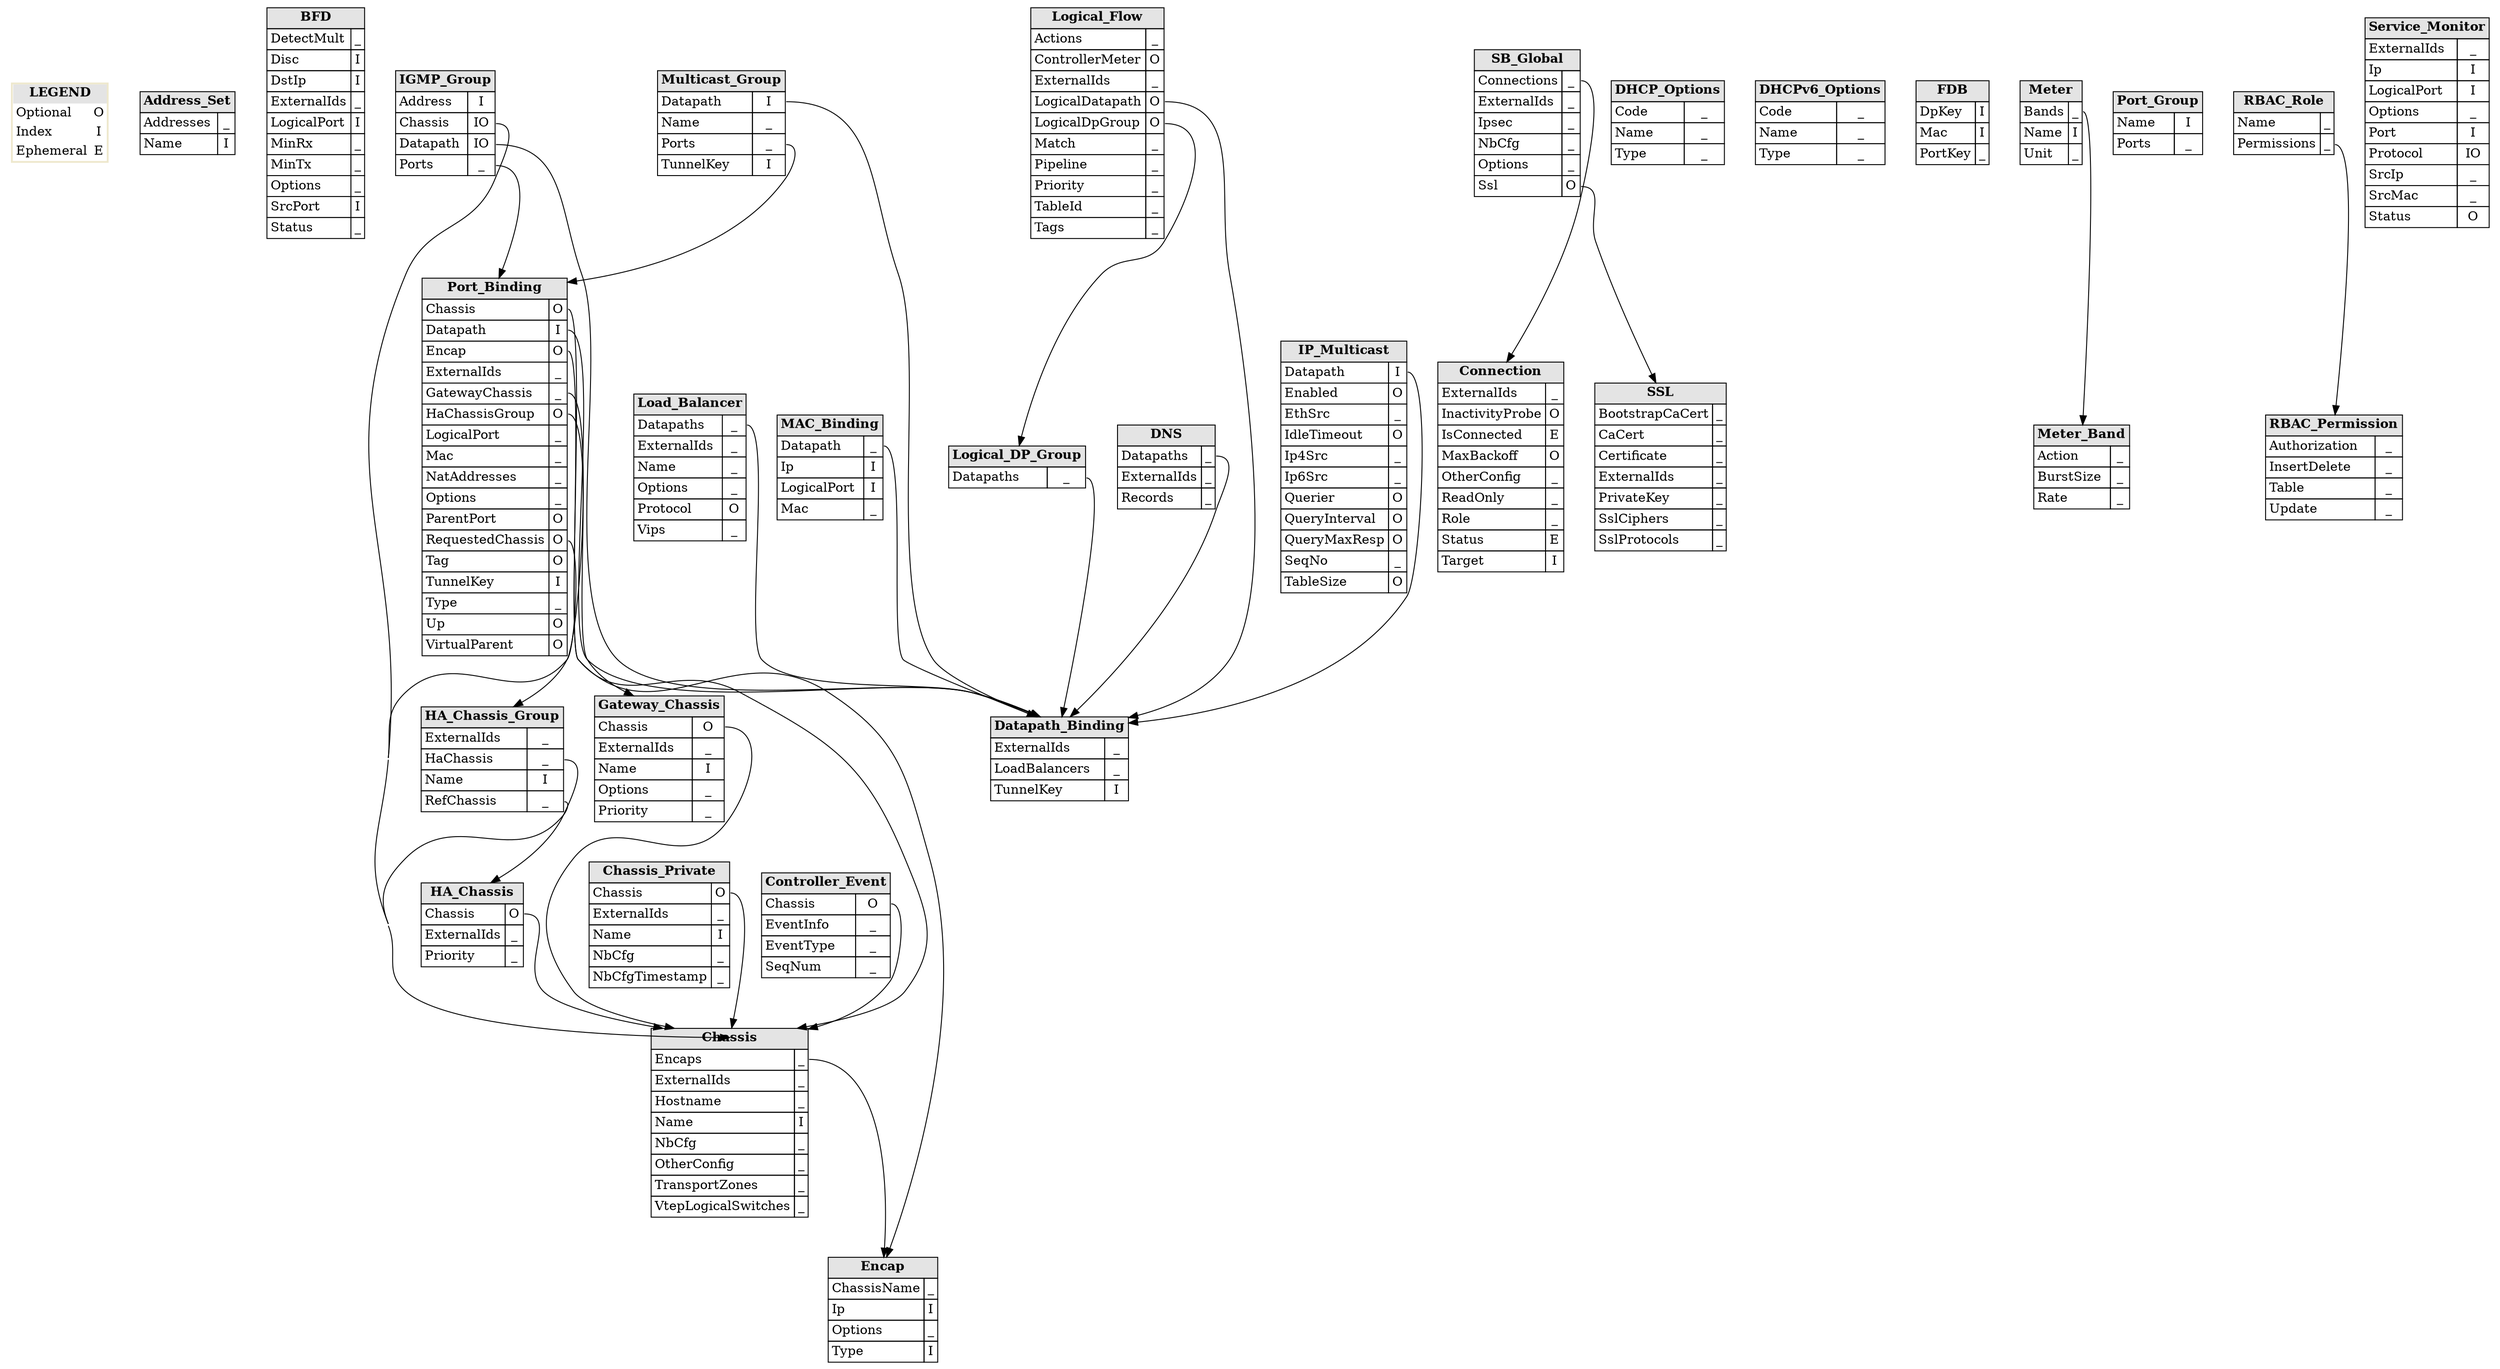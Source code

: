 digraph {
    concentrate=True;
    node [shape="none" fontsize="14"]
    edge [fontname="Helvetica,Arial,sans-serif"]

    LEGEND [tooltip="" label=<      
    <TABLE BORDER="2" COLOR="cornsilk2" CELLBORDER="0" CELLSPACING="0" CELLPADDING="3">
      <TR>
        <TD ALIGN="center" BGCOLOR="#E4E4E4" COLSPAN="2"><B>LEGEND</B></TD>
      </TR>
      <TR>
        <TD ALIGN="left">Optional</TD><TD>O</TD>
      </TR>
      <TR>
        <TD ALIGN="left">Index</TD><TD>I</TD>
      </TR>
      <TR>
        <TD ALIGN="left">Ephemeral</TD><TD>E</TD>
      </TR>
    </TABLE>
    >];
    Address_Set [tooltip="This table contains address sets synced from the table in the <B>OVN_Northbound</B> database and address sets generated from the table in the <B>OVN_Northbound</B> database.  See the documentation for the table and table in the <B>OVN_Northbound</B>      database for details." label=<      
    <TABLE BORDER="0" CELLBORDER="1" CELLSPACING="0" CELLPADDING="3">
      <TR>
        <TD ALIGN="center" PORT="input" BGCOLOR="#E4E4E4" COLSPAN="2"><B>Address_Set</B></TD>
      </TR>
      <TR>
        <TD ALIGN="left">Addresses</TD><TD>_</TD>
      </TR>
      <TR>
        <TD ALIGN="left">Name</TD><TD>I</TD>
      </TR>
    </TABLE>
    >];
    BFD [tooltip="Contains BFD parameter for ovn-controller bfd configuration." label=<      
    <TABLE BORDER="0" CELLBORDER="1" CELLSPACING="0" CELLPADDING="3">
      <TR>
        <TD ALIGN="center" PORT="input" BGCOLOR="#E4E4E4" COLSPAN="2"><B>BFD</B></TD>
      </TR>
      <TR>
        <TD ALIGN="left">DetectMult</TD><TD>_</TD>
      </TR>
      <TR>
        <TD ALIGN="left">Disc</TD><TD>I</TD>
      </TR>
      <TR>
        <TD ALIGN="left">DstIp</TD><TD>I</TD>
      </TR>
      <TR>
        <TD ALIGN="left">ExternalIds</TD><TD>_</TD>
      </TR>
      <TR>
        <TD ALIGN="left">LogicalPort</TD><TD>I</TD>
      </TR>
      <TR>
        <TD ALIGN="left">MinRx</TD><TD>_</TD>
      </TR>
      <TR>
        <TD ALIGN="left">MinTx</TD><TD>_</TD>
      </TR>
      <TR>
        <TD ALIGN="left">Options</TD><TD>_</TD>
      </TR>
      <TR>
        <TD ALIGN="left">SrcPort</TD><TD>I</TD>
      </TR>
      <TR>
        <TD ALIGN="left">Status</TD><TD>_</TD>
      </TR>
    </TABLE>
    >];
    Chassis [tooltip="Each row in this table represents a hypervisor or gateway (a chassis) in the physical network.  Each chassis, via      /, adds and updates its own row, and keeps a copy of the remaining rows to determine how to reach other hypervisors.  When a chassis shuts down gracefully, it should remove its own row.  (This is not critical because resources hosted on the chassis are equally unreachable regardless of whether the row is present.)  If a chassis shuts down permanently without removing its row, some kind of manual or automatic cleanup is eventually needed; we can devise a process for that as necessary." label=<      
    <TABLE BORDER="0" CELLBORDER="1" CELLSPACING="0" CELLPADDING="3">
      <TR>
        <TD ALIGN="center" PORT="input" BGCOLOR="#E4E4E4" COLSPAN="2"><B>Chassis</B></TD>
      </TR>
      <TR>
        <TD ALIGN="left">Encaps</TD><TD PORT="O0">_</TD>
      </TR>
      <TR>
        <TD ALIGN="left">ExternalIds</TD><TD>_</TD>
      </TR>
      <TR>
        <TD ALIGN="left">Hostname</TD><TD>_</TD>
      </TR>
      <TR>
        <TD ALIGN="left">Name</TD><TD>I</TD>
      </TR>
      <TR>
        <TD ALIGN="left">NbCfg</TD><TD>_</TD>
      </TR>
      <TR>
        <TD ALIGN="left">OtherConfig</TD><TD>_</TD>
      </TR>
      <TR>
        <TD ALIGN="left">TransportZones</TD><TD>_</TD>
      </TR>
      <TR>
        <TD ALIGN="left">VtepLogicalSwitches</TD><TD>_</TD>
      </TR>
    </TABLE>
    >];
    Chassis_Private [tooltip="Each row in this table maintains per chassis private data that are accessed only by the owning chassis (write only) and ovn-northd, not by any other chassis.  These data are stored in this separate table instead of the <B>Chassis</B> table for performance considerations:      the rows in this table can be conditionally monitored by chassises so that each chassis only get update notifications for its own row, to avoid unnecessary chassis private data update flooding in a large scale deployment." label=<      
    <TABLE BORDER="0" CELLBORDER="1" CELLSPACING="0" CELLPADDING="3">
      <TR>
        <TD ALIGN="center" PORT="input" BGCOLOR="#E4E4E4" COLSPAN="2"><B>Chassis_Private</B></TD>
      </TR>
      <TR>
        <TD ALIGN="left">Chassis</TD><TD PORT="O0">O</TD>
      </TR>
      <TR>
        <TD ALIGN="left">ExternalIds</TD><TD>_</TD>
      </TR>
      <TR>
        <TD ALIGN="left">Name</TD><TD>I</TD>
      </TR>
      <TR>
        <TD ALIGN="left">NbCfg</TD><TD>_</TD>
      </TR>
      <TR>
        <TD ALIGN="left">NbCfgTimestamp</TD><TD>_</TD>
      </TR>
    </TABLE>
    >];
    Connection [tooltip="Configuration for a database connection to an Open vSwitch database      (OVSDB) client.  This table primarily configures the Open vSwitch database server      ().  The Open vSwitch database server can initiate and maintain active connections to remote clients.  It can also listen for database connections." label=<      
    <TABLE BORDER="0" CELLBORDER="1" CELLSPACING="0" CELLPADDING="3">
      <TR>
        <TD ALIGN="center" PORT="input" BGCOLOR="#E4E4E4" COLSPAN="2"><B>Connection</B></TD>
      </TR>
      <TR>
        <TD ALIGN="left">ExternalIds</TD><TD>_</TD>
      </TR>
      <TR>
        <TD ALIGN="left">InactivityProbe</TD><TD>O</TD>
      </TR>
      <TR>
        <TD ALIGN="left">IsConnected</TD><TD>E</TD>
      </TR>
      <TR>
        <TD ALIGN="left">MaxBackoff</TD><TD>O</TD>
      </TR>
      <TR>
        <TD ALIGN="left">OtherConfig</TD><TD>_</TD>
      </TR>
      <TR>
        <TD ALIGN="left">ReadOnly</TD><TD>_</TD>
      </TR>
      <TR>
        <TD ALIGN="left">Role</TD><TD>_</TD>
      </TR>
      <TR>
        <TD ALIGN="left">Status</TD><TD>E</TD>
      </TR>
      <TR>
        <TD ALIGN="left">Target</TD><TD>I</TD>
      </TR>
    </TABLE>
    >];
    Controller_Event [tooltip="Database table used by to report CMS related events. Please note there is no guarantee a given event is written exactly once in the db. It is CMS responsibility to squash duplicated lines or to filter out duplicated events" label=<      
    <TABLE BORDER="0" CELLBORDER="1" CELLSPACING="0" CELLPADDING="3">
      <TR>
        <TD ALIGN="center" PORT="input" BGCOLOR="#E4E4E4" COLSPAN="2"><B>Controller_Event</B></TD>
      </TR>
      <TR>
        <TD ALIGN="left">Chassis</TD><TD PORT="O0">O</TD>
      </TR>
      <TR>
        <TD ALIGN="left">EventInfo</TD><TD>_</TD>
      </TR>
      <TR>
        <TD ALIGN="left">EventType</TD><TD>_</TD>
      </TR>
      <TR>
        <TD ALIGN="left">SeqNum</TD><TD>_</TD>
      </TR>
    </TABLE>
    >];
    DHCP_Options [tooltip="Each row in this table stores the DHCP Options supported by native OVN DHCP.  populates this table with the supported DHCP options.  looks up this table to get the DHCP codes of the DHCP options defined in the put_dhcp_opts action.  Please refer to the RFC 2132 for the possible list of DHCP options that can be defined here." label=<      
    <TABLE BORDER="0" CELLBORDER="1" CELLSPACING="0" CELLPADDING="3">
      <TR>
        <TD ALIGN="center" PORT="input" BGCOLOR="#E4E4E4" COLSPAN="2"><B>DHCP_Options</B></TD>
      </TR>
      <TR>
        <TD ALIGN="left">Code</TD><TD>_</TD>
      </TR>
      <TR>
        <TD ALIGN="left">Name</TD><TD>_</TD>
      </TR>
      <TR>
        <TD ALIGN="left">Type</TD><TD>_</TD>
      </TR>
    </TABLE>
    >];
    DHCPv6_Options [tooltip="Each row in this table stores the DHCPv6 Options supported by native OVN DHCPv6.  populates this table with the supported DHCPv6 options.  looks up this table to get the DHCPv6 codes of the DHCPv6 options defined in the action. Please refer to RFC 3315 and RFC 3646 for the list of DHCPv6 options that can be defined here." label=<      
    <TABLE BORDER="0" CELLBORDER="1" CELLSPACING="0" CELLPADDING="3">
      <TR>
        <TD ALIGN="center" PORT="input" BGCOLOR="#E4E4E4" COLSPAN="2"><B>DHCPv6_Options</B></TD>
      </TR>
      <TR>
        <TD ALIGN="left">Code</TD><TD>_</TD>
      </TR>
      <TR>
        <TD ALIGN="left">Name</TD><TD>_</TD>
      </TR>
      <TR>
        <TD ALIGN="left">Type</TD><TD>_</TD>
      </TR>
    </TABLE>
    >];
    DNS [tooltip="Each row in this table stores the DNS records. The OVN action uses this table for DNS resolution." label=<      
    <TABLE BORDER="0" CELLBORDER="1" CELLSPACING="0" CELLPADDING="3">
      <TR>
        <TD ALIGN="center" PORT="input" BGCOLOR="#E4E4E4" COLSPAN="2"><B>DNS</B></TD>
      </TR>
      <TR>
        <TD ALIGN="left">Datapaths</TD><TD PORT="O0">_</TD>
      </TR>
      <TR>
        <TD ALIGN="left">ExternalIds</TD><TD>_</TD>
      </TR>
      <TR>
        <TD ALIGN="left">Records</TD><TD>_</TD>
      </TR>
    </TABLE>
    >];
    Datapath_Binding [tooltip="Each row in this table represents a logical datapath, which implements a logical pipeline among the ports in the <B>Port_Binding</B> table associated with it.  In practice, the pipeline in a given logical datapath implements either a logical switch or a logical router.  The main purpose of a row in this table is provide a physical binding for a logical datapath.  A logical datapath does not have a physical location, so its physical binding information is limited: just .  The rest of the data in this table does not affect packet forwarding." label=<      
    <TABLE BORDER="0" CELLBORDER="1" CELLSPACING="0" CELLPADDING="3">
      <TR>
        <TD ALIGN="center" PORT="input" BGCOLOR="#E4E4E4" COLSPAN="2"><B>Datapath_Binding</B></TD>
      </TR>
      <TR>
        <TD ALIGN="left">ExternalIds</TD><TD>_</TD>
      </TR>
      <TR>
        <TD ALIGN="left">LoadBalancers</TD><TD>_</TD>
      </TR>
      <TR>
        <TD ALIGN="left">TunnelKey</TD><TD>I</TD>
      </TR>
    </TABLE>
    >];
    Encap [tooltip="The <B>Chassis</B> column in the table refers to rows in this table to identify how OVN may transmit logical dataplane packets to this chassis.  Each chassis, via (8) or      (8), adds and updates its own rows and keeps a copy of the remaining rows to determine how to reach other chassis." label=<      
    <TABLE BORDER="0" CELLBORDER="1" CELLSPACING="0" CELLPADDING="3">
      <TR>
        <TD ALIGN="center" PORT="input" BGCOLOR="#E4E4E4" COLSPAN="2"><B>Encap</B></TD>
      </TR>
      <TR>
        <TD ALIGN="left">ChassisName</TD><TD>_</TD>
      </TR>
      <TR>
        <TD ALIGN="left">Ip</TD><TD>I</TD>
      </TR>
      <TR>
        <TD ALIGN="left">Options</TD><TD>_</TD>
      </TR>
      <TR>
        <TD ALIGN="left">Type</TD><TD>I</TD>
      </TR>
    </TABLE>
    >];
    FDB [tooltip="This table is primarily used to learn the MACs observed on a VIF      (or a localnet port with 'localnet_learn_fdb' enabled)      which belongs to a record in whose port security is disabled and 'unknown' address set.  If port security is disabled on a record, OVN should allow traffic with any source mac from the VIF.  This table will be used to deliver a packet to the VIF, If a packet's is learnt." label=<      
    <TABLE BORDER="0" CELLBORDER="1" CELLSPACING="0" CELLPADDING="3">
      <TR>
        <TD ALIGN="center" PORT="input" BGCOLOR="#E4E4E4" COLSPAN="2"><B>FDB</B></TD>
      </TR>
      <TR>
        <TD ALIGN="left">DpKey</TD><TD>I</TD>
      </TR>
      <TR>
        <TD ALIGN="left">Mac</TD><TD>I</TD>
      </TR>
      <TR>
        <TD ALIGN="left">PortKey</TD><TD>_</TD>
      </TR>
    </TABLE>
    >];
    Gateway_Chassis [tooltip="Association of <B>Port_Binding</B> rows of <B>type</B>  to a <B>Chassis</B>. The traffic going out through a specific port will be redirected to a chassis, or a set of them in high availability configurations." label=<      
    <TABLE BORDER="0" CELLBORDER="1" CELLSPACING="0" CELLPADDING="3">
      <TR>
        <TD ALIGN="center" PORT="input" BGCOLOR="#E4E4E4" COLSPAN="2"><B>Gateway_Chassis</B></TD>
      </TR>
      <TR>
        <TD ALIGN="left">Chassis</TD><TD PORT="O0">O</TD>
      </TR>
      <TR>
        <TD ALIGN="left">ExternalIds</TD><TD>_</TD>
      </TR>
      <TR>
        <TD ALIGN="left">Name</TD><TD>I</TD>
      </TR>
      <TR>
        <TD ALIGN="left">Options</TD><TD>_</TD>
      </TR>
      <TR>
        <TD ALIGN="left">Priority</TD><TD>_</TD>
      </TR>
    </TABLE>
    >];
    HA_Chassis [tooltip="" label=<      
    <TABLE BORDER="0" CELLBORDER="1" CELLSPACING="0" CELLPADDING="3">
      <TR>
        <TD ALIGN="center" PORT="input" BGCOLOR="#E4E4E4" COLSPAN="2"><B>HA_Chassis</B></TD>
      </TR>
      <TR>
        <TD ALIGN="left">Chassis</TD><TD PORT="O0">O</TD>
      </TR>
      <TR>
        <TD ALIGN="left">ExternalIds</TD><TD>_</TD>
      </TR>
      <TR>
        <TD ALIGN="left">Priority</TD><TD>_</TD>
      </TR>
    </TABLE>
    >];
    HA_Chassis_Group [tooltip="Table representing a group of chassis which can provide High availability services. Each chassis in the group is represented by the table <B>HA_Chassis</B>. The HA chassis with highest priority will be the master of this group. If the master chassis failover is detected, the HA chassis with the next higher priority takes over the responsibility of providing the HA. If column of the table <B>Port_Binding</B> references this table, then this HA chassis group provides the gateway functionality and redirects the gateway traffic to the master of this group." label=<      
    <TABLE BORDER="0" CELLBORDER="1" CELLSPACING="0" CELLPADDING="3">
      <TR>
        <TD ALIGN="center" PORT="input" BGCOLOR="#E4E4E4" COLSPAN="2"><B>HA_Chassis_Group</B></TD>
      </TR>
      <TR>
        <TD ALIGN="left">ExternalIds</TD><TD>_</TD>
      </TR>
      <TR>
        <TD ALIGN="left">HaChassis</TD><TD PORT="O1">_</TD>
      </TR>
      <TR>
        <TD ALIGN="left">Name</TD><TD>I</TD>
      </TR>
      <TR>
        <TD ALIGN="left">RefChassis</TD><TD PORT="O3">_</TD>
      </TR>
    </TABLE>
    >];
    IGMP_Group [tooltip="Contains learned IGMP groups indexed by address/datapath/chassis." label=<      
    <TABLE BORDER="0" CELLBORDER="1" CELLSPACING="0" CELLPADDING="3">
      <TR>
        <TD ALIGN="center" PORT="input" BGCOLOR="#E4E4E4" COLSPAN="2"><B>IGMP_Group</B></TD>
      </TR>
      <TR>
        <TD ALIGN="left">Address</TD><TD>I</TD>
      </TR>
      <TR>
        <TD ALIGN="left">Chassis</TD><TD PORT="O1">IO</TD>
      </TR>
      <TR>
        <TD ALIGN="left">Datapath</TD><TD PORT="O2">IO</TD>
      </TR>
      <TR>
        <TD ALIGN="left">Ports</TD><TD PORT="O3">_</TD>
      </TR>
    </TABLE>
    >];
    IP_Multicast [tooltip="IP Multicast configuration options. For now only applicable to IGMP." label=<      
    <TABLE BORDER="0" CELLBORDER="1" CELLSPACING="0" CELLPADDING="3">
      <TR>
        <TD ALIGN="center" PORT="input" BGCOLOR="#E4E4E4" COLSPAN="2"><B>IP_Multicast</B></TD>
      </TR>
      <TR>
        <TD ALIGN="left">Datapath</TD><TD PORT="O0">I</TD>
      </TR>
      <TR>
        <TD ALIGN="left">Enabled</TD><TD>O</TD>
      </TR>
      <TR>
        <TD ALIGN="left">EthSrc</TD><TD>_</TD>
      </TR>
      <TR>
        <TD ALIGN="left">IdleTimeout</TD><TD>O</TD>
      </TR>
      <TR>
        <TD ALIGN="left">Ip4Src</TD><TD>_</TD>
      </TR>
      <TR>
        <TD ALIGN="left">Ip6Src</TD><TD>_</TD>
      </TR>
      <TR>
        <TD ALIGN="left">Querier</TD><TD>O</TD>
      </TR>
      <TR>
        <TD ALIGN="left">QueryInterval</TD><TD>O</TD>
      </TR>
      <TR>
        <TD ALIGN="left">QueryMaxResp</TD><TD>O</TD>
      </TR>
      <TR>
        <TD ALIGN="left">SeqNo</TD><TD>_</TD>
      </TR>
      <TR>
        <TD ALIGN="left">TableSize</TD><TD>O</TD>
      </TR>
    </TABLE>
    >];
    Load_Balancer [tooltip="Each row represents a load balancer." label=<      
    <TABLE BORDER="0" CELLBORDER="1" CELLSPACING="0" CELLPADDING="3">
      <TR>
        <TD ALIGN="center" PORT="input" BGCOLOR="#E4E4E4" COLSPAN="2"><B>Load_Balancer</B></TD>
      </TR>
      <TR>
        <TD ALIGN="left">Datapaths</TD><TD PORT="O0">_</TD>
      </TR>
      <TR>
        <TD ALIGN="left">ExternalIds</TD><TD>_</TD>
      </TR>
      <TR>
        <TD ALIGN="left">Name</TD><TD>_</TD>
      </TR>
      <TR>
        <TD ALIGN="left">Options</TD><TD>_</TD>
      </TR>
      <TR>
        <TD ALIGN="left">Protocol</TD><TD>O</TD>
      </TR>
      <TR>
        <TD ALIGN="left">Vips</TD><TD>_</TD>
      </TR>
    </TABLE>
    >];
    Logical_DP_Group [tooltip="Each row in this table represents a group of logical datapaths referenced by the <B>Logical_Flow</B> column in the <B>Logical_Flow</B> table." label=<      
    <TABLE BORDER="0" CELLBORDER="1" CELLSPACING="0" CELLPADDING="3">
      <TR>
        <TD ALIGN="center" PORT="input" BGCOLOR="#E4E4E4" COLSPAN="2"><B>Logical_DP_Group</B></TD>
      </TR>
      <TR>
        <TD ALIGN="left">Datapaths</TD><TD PORT="O0">_</TD>
      </TR>
    </TABLE>
    >];
    Logical_Flow [tooltip="Each row in this table represents one logical flow.  populates this table with logical flows that implement the L2 and L3 topologies specified in the <B>OVN_Northbound</B> database.  Each hypervisor, via      , translates the logical flows into OpenFlow flows specific to its hypervisor and installs them into Open vSwitch.  Logical flows are expressed in an OVN-specific format, described here.  A logical datapath flow is much like an OpenFlow flow, except that the flows are written in terms of logical ports and logical datapaths instead of physical ports and physical datapaths.  Translation between logical and physical flows helps to ensure isolation between logical datapaths.  (The logical flow abstraction also allows the OVN centralized components to do less work, since they do not have to separately compute and push out physical flows to each chassis.)          The default action when no flow matches is to drop packets.  This following description focuses on the life cycle of a packet through a logical datapath, ignoring physical details of the implementation.  Please refer to in      (7) for the physical information.  The description here is written as if OVN itself executes these steps, but in fact OVN (that is, ) programs Open vSwitch, via OpenFlow and OVSDB, to execute them on its behalf.  At a high level, OVN passes each packet through the logical datapath's logical ingress pipeline, which may output the packet to one or more logical port or logical multicast groups.  For each such logical output port, OVN passes the packet through the datapath's logical egress pipeline, which may either drop the packet or deliver it to the destination.  Between the two pipelines, outputs to logical multicast groups are expanded into logical ports, so that the egress pipeline only processes a single logical output port at a time.  Between the two pipelines is also where, when necessary, OVN encapsulates a packet in a tunnel (or tunnels) to transmit to remote hypervisors.  In more detail, to start, OVN searches the <B>Logical_Flow</B>      table for a row with correct <B>logical_datapath</B> or a <B>logical_dp_group</B>, a <B>pipeline</B> of      , a <B>table_id</B> of 0, and a that is true for the packet.  If none is found, OVN drops the packet.  If OVN finds more than one, it chooses the match with the highest <B>priority</B>.  Then OVN executes each of the actions specified in the row's <B>actions</B> column, in the order specified.  Some actions, such as those to modify packet headers, require no further details.  The and actions are special.  The action causes the above process to be repeated recursively, except that OVN searches for <B>table_id</B> of 1 instead of 0.  Similarly, any action in a row found in that table would cause a further search for a <B>table_id</B> of 2, and so on.  When recursive processing completes, flow control returns to the action following .  The action also introduces recursion.  Its effect depends on the current value of the field.  Suppose designates a logical port.  First, OVN compares to ; if they are equal, it treats the as a no-op by default.  In the common case, where they are different, the packet enters the egress pipeline.  This transition to the egress pipeline discards register data, e.g.  ...  and connection tracking state, to achieve uniform behavior regardless of whether the egress pipeline is on a different hypervisor      (because registers aren't preserve across tunnel encapsulation).  To execute the egress pipeline, OVN again searches the table for a row with correct or a <B>logical_dp_group</B>, a <B>table_id</B> of 0, a <B>match</B> that is true for the packet, but now looking for a <B>pipeline</B> of      .  If no matching row is found, the output becomes a no-op.  Otherwise, OVN executes the actions for the matching flow (which is chosen from multiple, if necessary, as already described).  In the pipeline, the action acts as already described, except that it, of course, searches for flows.  The action, however, now directly outputs the packet to the output port (which is now fixed, because is read-only within the egress pipeline).  The description earlier assumed that referred to a logical port.  If it instead designates a logical multicast group, then the description above still applies, with the addition of fan-out from the logical multicast group to each logical port in the group.  For each member of the group, OVN executes the logical pipeline as described, with the logical output port replaced by the group member.  populates the <B>Logical_Flow</B> table with the logical flows described in detail in (8)." label=<      
    <TABLE BORDER="0" CELLBORDER="1" CELLSPACING="0" CELLPADDING="3">
      <TR>
        <TD ALIGN="center" PORT="input" BGCOLOR="#E4E4E4" COLSPAN="2"><B>Logical_Flow</B></TD>
      </TR>
      <TR>
        <TD ALIGN="left">Actions</TD><TD>_</TD>
      </TR>
      <TR>
        <TD ALIGN="left">ControllerMeter</TD><TD>O</TD>
      </TR>
      <TR>
        <TD ALIGN="left">ExternalIds</TD><TD>_</TD>
      </TR>
      <TR>
        <TD ALIGN="left">LogicalDatapath</TD><TD PORT="O3">O</TD>
      </TR>
      <TR>
        <TD ALIGN="left">LogicalDpGroup</TD><TD PORT="O4">O</TD>
      </TR>
      <TR>
        <TD ALIGN="left">Match</TD><TD>_</TD>
      </TR>
      <TR>
        <TD ALIGN="left">Pipeline</TD><TD>_</TD>
      </TR>
      <TR>
        <TD ALIGN="left">Priority</TD><TD>_</TD>
      </TR>
      <TR>
        <TD ALIGN="left">TableId</TD><TD>_</TD>
      </TR>
      <TR>
        <TD ALIGN="left">Tags</TD><TD>_</TD>
      </TR>
    </TABLE>
    >];
    MAC_Binding [tooltip="Each row in this table specifies a binding from an IP address to an Ethernet address that has been discovered through ARP (for IPv4) or neighbor discovery (for IPv6).  This table is primarily used to discover bindings on physical networks, because IP-to-MAC bindings for virtual machines are usually populated statically into the table.  This table expresses a functional relationship: (<B>logical_port</B>, <B>ip</B>) =      <B>mac</B>.  In outline, the lifetime of a logical router's MAC binding looks like this:" label=<      
    <TABLE BORDER="0" CELLBORDER="1" CELLSPACING="0" CELLPADDING="3">
      <TR>
        <TD ALIGN="center" PORT="input" BGCOLOR="#E4E4E4" COLSPAN="2"><B>MAC_Binding</B></TD>
      </TR>
      <TR>
        <TD ALIGN="left">Datapath</TD><TD PORT="O0">_</TD>
      </TR>
      <TR>
        <TD ALIGN="left">Ip</TD><TD>I</TD>
      </TR>
      <TR>
        <TD ALIGN="left">LogicalPort</TD><TD>I</TD>
      </TR>
      <TR>
        <TD ALIGN="left">Mac</TD><TD>_</TD>
      </TR>
    </TABLE>
    >];
    Meter [tooltip="Each row in this table represents a meter that can be used for QoS or rate-limiting." label=<      
    <TABLE BORDER="0" CELLBORDER="1" CELLSPACING="0" CELLPADDING="3">
      <TR>
        <TD ALIGN="center" PORT="input" BGCOLOR="#E4E4E4" COLSPAN="2"><B>Meter</B></TD>
      </TR>
      <TR>
        <TD ALIGN="left">Bands</TD><TD PORT="O0">_</TD>
      </TR>
      <TR>
        <TD ALIGN="left">Name</TD><TD>I</TD>
      </TR>
      <TR>
        <TD ALIGN="left">Unit</TD><TD>_</TD>
      </TR>
    </TABLE>
    >];
    Meter_Band [tooltip="Each row in this table represents a meter band which specifies the rate above which the configured action should be applied.  These bands are referenced by the <B>Meter</B> column in the <B>Meter</B> table." label=<      
    <TABLE BORDER="0" CELLBORDER="1" CELLSPACING="0" CELLPADDING="3">
      <TR>
        <TD ALIGN="center" PORT="input" BGCOLOR="#E4E4E4" COLSPAN="2"><B>Meter_Band</B></TD>
      </TR>
      <TR>
        <TD ALIGN="left">Action</TD><TD>_</TD>
      </TR>
      <TR>
        <TD ALIGN="left">BurstSize</TD><TD>_</TD>
      </TR>
      <TR>
        <TD ALIGN="left">Rate</TD><TD>_</TD>
      </TR>
    </TABLE>
    >];
    Multicast_Group [tooltip="The rows in this table define multicast groups of logical ports.  Multicast groups allow a single packet transmitted over a tunnel to a hypervisor to be delivered to multiple VMs on that hypervisor, which uses bandwidth more efficiently.  Each row in this table defines a logical multicast group numbered within <B>datapath</B>, whose logical ports are listed in the <B>ports</B> column." label=<      
    <TABLE BORDER="0" CELLBORDER="1" CELLSPACING="0" CELLPADDING="3">
      <TR>
        <TD ALIGN="center" PORT="input" BGCOLOR="#E4E4E4" COLSPAN="2"><B>Multicast_Group</B></TD>
      </TR>
      <TR>
        <TD ALIGN="left">Datapath</TD><TD PORT="O0">I</TD>
      </TR>
      <TR>
        <TD ALIGN="left">Name</TD><TD>_</TD>
      </TR>
      <TR>
        <TD ALIGN="left">Ports</TD><TD PORT="O2">_</TD>
      </TR>
      <TR>
        <TD ALIGN="left">TunnelKey</TD><TD>I</TD>
      </TR>
    </TABLE>
    >];
    Port_Binding [tooltip="Each row in this table binds a logical port to a realization.  For most logical ports, this means binding to some physical location, for example by binding a logical port to a VIF that belongs to a VM running on a particular hypervisor.  Other logical ports, such as logical patch ports, can be realized without a specific physical location, but their bindings are still expressed through rows in this table.  For every record in database, creates a record in this table.  populates and maintains every column except the and columns, which it leaves empty in new records.  /      populates the column for the records that identify the logical ports that are located on its hypervisor/gateway, which / in turn finds out by monitoring the local hypervisor's Open_vSwitch database, which identifies logical ports via the conventions described in .  (The exceptions are for records with of      , whose locations are identified by via the column in this table.  is still responsible to populate the column.)           also populates the column of records whose is      .  When a chassis shuts down gracefully, it should clean up the column that it previously had populated.  (This is not critical because resources hosted on the chassis are equally unreachable regardless of whether their rows are present.)  To handle the case where a VM is shut down abruptly on one chassis, then brought up again on a different one,      / must overwrite the column with new information." label=<      
    <TABLE BORDER="0" CELLBORDER="1" CELLSPACING="0" CELLPADDING="3">
      <TR>
        <TD ALIGN="center" PORT="input" BGCOLOR="#E4E4E4" COLSPAN="2"><B>Port_Binding</B></TD>
      </TR>
      <TR>
        <TD ALIGN="left">Chassis</TD><TD PORT="O0">O</TD>
      </TR>
      <TR>
        <TD ALIGN="left">Datapath</TD><TD PORT="O1">I</TD>
      </TR>
      <TR>
        <TD ALIGN="left">Encap</TD><TD PORT="O2">O</TD>
      </TR>
      <TR>
        <TD ALIGN="left">ExternalIds</TD><TD>_</TD>
      </TR>
      <TR>
        <TD ALIGN="left">GatewayChassis</TD><TD PORT="O4">_</TD>
      </TR>
      <TR>
        <TD ALIGN="left">HaChassisGroup</TD><TD PORT="O5">O</TD>
      </TR>
      <TR>
        <TD ALIGN="left">LogicalPort</TD><TD>_</TD>
      </TR>
      <TR>
        <TD ALIGN="left">Mac</TD><TD>_</TD>
      </TR>
      <TR>
        <TD ALIGN="left">NatAddresses</TD><TD>_</TD>
      </TR>
      <TR>
        <TD ALIGN="left">Options</TD><TD>_</TD>
      </TR>
      <TR>
        <TD ALIGN="left">ParentPort</TD><TD>O</TD>
      </TR>
      <TR>
        <TD ALIGN="left">RequestedChassis</TD><TD PORT="O11">O</TD>
      </TR>
      <TR>
        <TD ALIGN="left">Tag</TD><TD>O</TD>
      </TR>
      <TR>
        <TD ALIGN="left">TunnelKey</TD><TD>I</TD>
      </TR>
      <TR>
        <TD ALIGN="left">Type</TD><TD>_</TD>
      </TR>
      <TR>
        <TD ALIGN="left">Up</TD><TD>O</TD>
      </TR>
      <TR>
        <TD ALIGN="left">VirtualParent</TD><TD>O</TD>
      </TR>
    </TABLE>
    >];
    Port_Group [tooltip="This table contains names for the logical switch ports in the <B>OVN_Northbound</B> database that belongs to the same group that is defined in <B>OVN_Northbound</B>      in the <B>OVN_Northbound</B> database." label=<      
    <TABLE BORDER="0" CELLBORDER="1" CELLSPACING="0" CELLPADDING="3">
      <TR>
        <TD ALIGN="center" PORT="input" BGCOLOR="#E4E4E4" COLSPAN="2"><B>Port_Group</B></TD>
      </TR>
      <TR>
        <TD ALIGN="left">Name</TD><TD>I</TD>
      </TR>
      <TR>
        <TD ALIGN="left">Ports</TD><TD>_</TD>
      </TR>
    </TABLE>
    >];
    RBAC_Permission [tooltip="" label=<      
    <TABLE BORDER="0" CELLBORDER="1" CELLSPACING="0" CELLPADDING="3">
      <TR>
        <TD ALIGN="center" PORT="input" BGCOLOR="#E4E4E4" COLSPAN="2"><B>RBAC_Permission</B></TD>
      </TR>
      <TR>
        <TD ALIGN="left">Authorization</TD><TD>_</TD>
      </TR>
      <TR>
        <TD ALIGN="left">InsertDelete</TD><TD>_</TD>
      </TR>
      <TR>
        <TD ALIGN="left">Table</TD><TD>_</TD>
      </TR>
      <TR>
        <TD ALIGN="left">Update</TD><TD>_</TD>
      </TR>
    </TABLE>
    >];
    RBAC_Role [tooltip="" label=<      
    <TABLE BORDER="0" CELLBORDER="1" CELLSPACING="0" CELLPADDING="3">
      <TR>
        <TD ALIGN="center" PORT="input" BGCOLOR="#E4E4E4" COLSPAN="2"><B>RBAC_Role</B></TD>
      </TR>
      <TR>
        <TD ALIGN="left">Name</TD><TD>_</TD>
      </TR>
      <TR>
        <TD ALIGN="left">Permissions</TD><TD PORT="O1">_</TD>
      </TR>
    </TABLE>
    >];
    SB_Global [tooltip="Southbound configuration for an OVN system.  This table must have exactly one row." label=<      
    <TABLE BORDER="0" CELLBORDER="1" CELLSPACING="0" CELLPADDING="3">
      <TR>
        <TD ALIGN="center" PORT="input" BGCOLOR="#E4E4E4" COLSPAN="2"><B>SB_Global</B></TD>
      </TR>
      <TR>
        <TD ALIGN="left">Connections</TD><TD PORT="O0">_</TD>
      </TR>
      <TR>
        <TD ALIGN="left">ExternalIds</TD><TD>_</TD>
      </TR>
      <TR>
        <TD ALIGN="left">Ipsec</TD><TD>_</TD>
      </TR>
      <TR>
        <TD ALIGN="left">NbCfg</TD><TD>_</TD>
      </TR>
      <TR>
        <TD ALIGN="left">Options</TD><TD>_</TD>
      </TR>
      <TR>
        <TD ALIGN="left">Ssl</TD><TD PORT="O5">O</TD>
      </TR>
    </TABLE>
    >];
    SSL [tooltip="" label=<      
    <TABLE BORDER="0" CELLBORDER="1" CELLSPACING="0" CELLPADDING="3">
      <TR>
        <TD ALIGN="center" PORT="input" BGCOLOR="#E4E4E4" COLSPAN="2"><B>SSL</B></TD>
      </TR>
      <TR>
        <TD ALIGN="left">BootstrapCaCert</TD><TD>_</TD>
      </TR>
      <TR>
        <TD ALIGN="left">CaCert</TD><TD>_</TD>
      </TR>
      <TR>
        <TD ALIGN="left">Certificate</TD><TD>_</TD>
      </TR>
      <TR>
        <TD ALIGN="left">ExternalIds</TD><TD>_</TD>
      </TR>
      <TR>
        <TD ALIGN="left">PrivateKey</TD><TD>_</TD>
      </TR>
      <TR>
        <TD ALIGN="left">SslCiphers</TD><TD>_</TD>
      </TR>
      <TR>
        <TD ALIGN="left">SslProtocols</TD><TD>_</TD>
      </TR>
    </TABLE>
    >];
    Service_Monitor [tooltip="Each row in this table configures monitoring a service for its liveness.  The service can be an IPv4 TCP or UDP service.  periodically sends out service monitor packets and updates the status of the service. Service monitoring for IPv6 services is not supported.  uses this feature to implement the load balancer health check feature offered to the CMS through the northbound database." label=<      
    <TABLE BORDER="0" CELLBORDER="1" CELLSPACING="0" CELLPADDING="3">
      <TR>
        <TD ALIGN="center" PORT="input" BGCOLOR="#E4E4E4" COLSPAN="2"><B>Service_Monitor</B></TD>
      </TR>
      <TR>
        <TD ALIGN="left">ExternalIds</TD><TD>_</TD>
      </TR>
      <TR>
        <TD ALIGN="left">Ip</TD><TD>I</TD>
      </TR>
      <TR>
        <TD ALIGN="left">LogicalPort</TD><TD>I</TD>
      </TR>
      <TR>
        <TD ALIGN="left">Options</TD><TD>_</TD>
      </TR>
      <TR>
        <TD ALIGN="left">Port</TD><TD>I</TD>
      </TR>
      <TR>
        <TD ALIGN="left">Protocol</TD><TD>IO</TD>
      </TR>
      <TR>
        <TD ALIGN="left">SrcIp</TD><TD>_</TD>
      </TR>
      <TR>
        <TD ALIGN="left">SrcMac</TD><TD>_</TD>
      </TR>
      <TR>
        <TD ALIGN="left">Status</TD><TD>O</TD>
      </TR>
    </TABLE>
    >];

    Chassis:O0:e -> Encap:input:c 
    Chassis_Private:O0:e -> Chassis:input:c 
    Controller_Event:O0:e -> Chassis:input:c 
    DNS:O0:e -> Datapath_Binding:input:c 
    Gateway_Chassis:O0:e -> Chassis:input:c 
    HA_Chassis:O0:e -> Chassis:input:c 
    HA_Chassis_Group:O1:e -> HA_Chassis:input:c 
    HA_Chassis_Group:O3:e -> Chassis:input:c 
    IGMP_Group:O1:e -> Chassis:input:c 
    IGMP_Group:O2:e -> Datapath_Binding:input:c 
    IGMP_Group:O3:e -> Port_Binding:input:c 
    IP_Multicast:O0:e -> Datapath_Binding:input:c 
    Load_Balancer:O0:e -> Datapath_Binding:input:c 
    Logical_DP_Group:O0:e -> Datapath_Binding:input:c 
    Logical_Flow:O3:e -> Datapath_Binding:input:c 
    Logical_Flow:O4:e -> Logical_DP_Group:input:c 
    MAC_Binding:O0:e -> Datapath_Binding:input:c 
    Meter:O0:e -> Meter_Band:input:c 
    Multicast_Group:O0:e -> Datapath_Binding:input:c 
    Multicast_Group:O2:e -> Port_Binding:input:c 
    Port_Binding:O0:e -> Chassis:input:c 
    Port_Binding:O1:e -> Datapath_Binding:input:c 
    Port_Binding:O2:e -> Encap:input:c 
    Port_Binding:O4:e -> Gateway_Chassis:input:c 
    Port_Binding:O5:e -> HA_Chassis_Group:input:c 
    Port_Binding:O11:e -> Chassis:input:c 
    RBAC_Role:O1:e -> RBAC_Permission:input:c 
    SB_Global:O0:e -> Connection:input:c 
    SB_Global:O5:e -> SSL:input:c 
}
